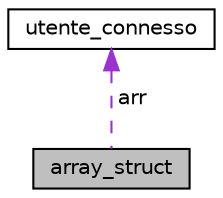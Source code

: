digraph "array_struct"
{
  edge [fontname="Helvetica",fontsize="10",labelfontname="Helvetica",labelfontsize="10"];
  node [fontname="Helvetica",fontsize="10",shape=record];
  Node1 [label="array_struct",height=0.2,width=0.4,color="black", fillcolor="grey75", style="filled", fontcolor="black"];
  Node2 -> Node1 [dir="back",color="darkorchid3",fontsize="10",style="dashed",label=" arr" ,fontname="Helvetica"];
  Node2 [label="utente_connesso",height=0.2,width=0.4,color="black", fillcolor="white", style="filled",URL="$structutente__connesso.html",tooltip="Struttura utilizzata per memorizzare tutte le informazioni di un utente connesso. ..."];
}
